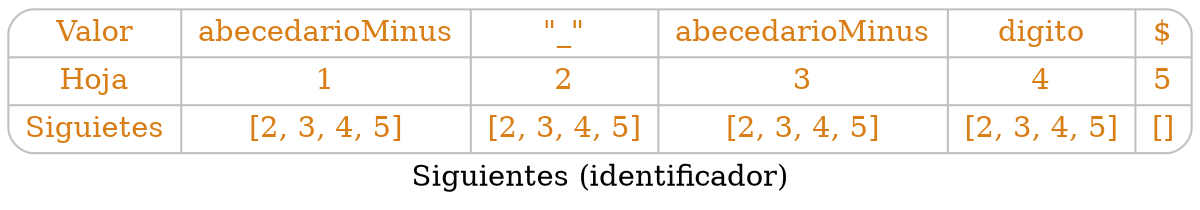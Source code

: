 digraph structs {

	node [shape=Mrecord color=gray fontcolor="#d97e16"];
label ="Siguientes (identificador)";
struct1 [label=" { Valor | Hoja| Siguietes } | 
{ abecedarioMinus| 1 | [2, 3, 4, 5]}|
{ \"_\"| 2 | [2, 3, 4, 5]}|
{ abecedarioMinus| 3 | [2, 3, 4, 5]}|
{ digito| 4 | [2, 3, 4, 5]}|
{ $| 5 | []}
"];
 }